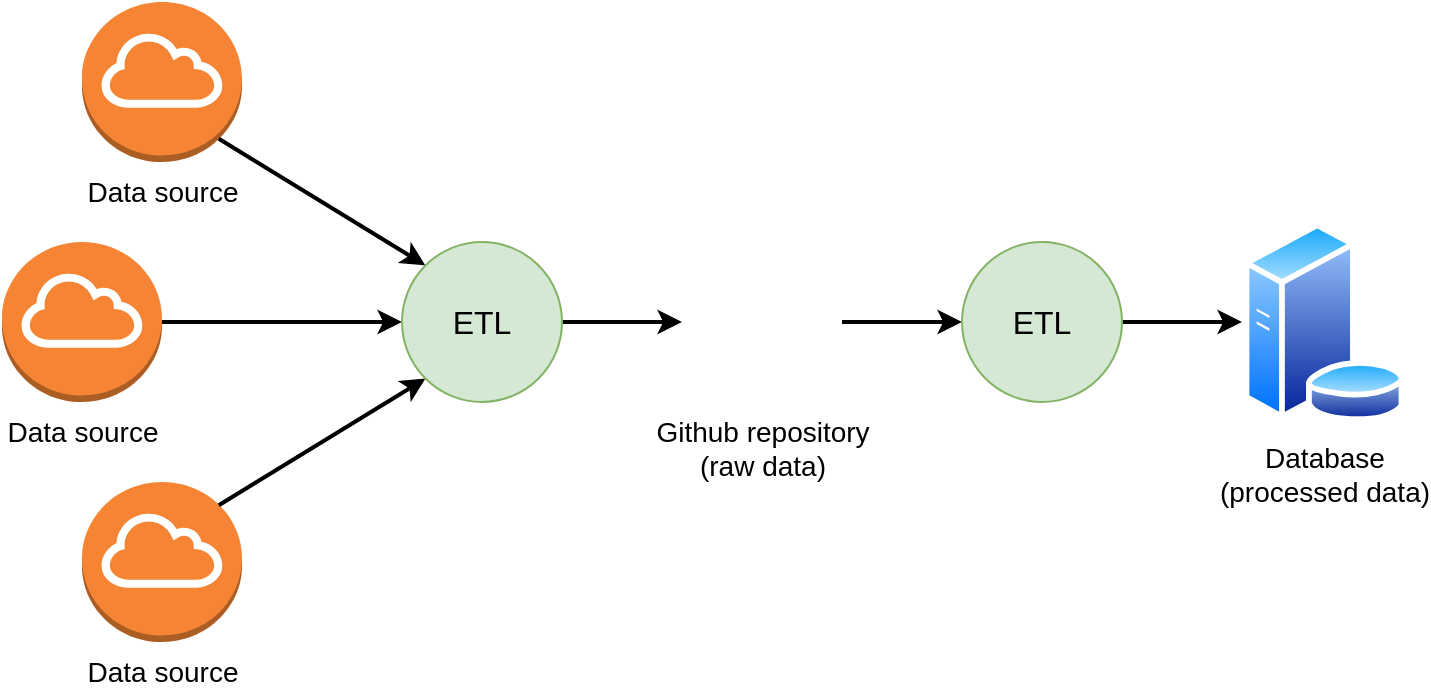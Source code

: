 <mxfile version="15.8.6" type="github">
  <diagram id="kH-cvfQmTH0HUtTJLrTg" name="Page-1">
    <mxGraphModel dx="981" dy="525" grid="1" gridSize="10" guides="1" tooltips="1" connect="1" arrows="1" fold="1" page="1" pageScale="1" pageWidth="850" pageHeight="1100" math="0" shadow="0">
      <root>
        <mxCell id="0" />
        <mxCell id="1" parent="0" />
        <mxCell id="OctqS4cfUEDA6nY8nr42-27" style="edgeStyle=orthogonalEdgeStyle;rounded=0;orthogonalLoop=1;jettySize=auto;html=1;exitX=1;exitY=0.5;exitDx=0;exitDy=0;entryX=0;entryY=0.5;entryDx=0;entryDy=0;fontSize=14;strokeWidth=2;" edge="1" parent="1" source="OctqS4cfUEDA6nY8nr42-2" target="OctqS4cfUEDA6nY8nr42-25">
          <mxGeometry relative="1" as="geometry" />
        </mxCell>
        <mxCell id="OctqS4cfUEDA6nY8nr42-2" value="Github repository&lt;br&gt;(raw data)" style="shape=image;html=1;verticalAlign=top;verticalLabelPosition=bottom;labelBackgroundColor=#ffffff;imageAspect=0;aspect=fixed;image=https://cdn4.iconfinder.com/data/icons/socialcones/508/Github-128.png;fontSize=14;" vertex="1" parent="1">
          <mxGeometry x="380" y="320" width="80" height="80" as="geometry" />
        </mxCell>
        <mxCell id="OctqS4cfUEDA6nY8nr42-8" value="Data source" style="outlineConnect=0;dashed=0;verticalLabelPosition=bottom;verticalAlign=top;align=center;html=1;shape=mxgraph.aws3.internet_gateway;fillColor=#F58534;gradientColor=none;fontSize=14;" vertex="1" parent="1">
          <mxGeometry x="80" y="200" width="80" height="80" as="geometry" />
        </mxCell>
        <mxCell id="OctqS4cfUEDA6nY8nr42-9" value="Data source" style="outlineConnect=0;dashed=0;verticalLabelPosition=bottom;verticalAlign=top;align=center;html=1;shape=mxgraph.aws3.internet_gateway;fillColor=#F58534;gradientColor=none;fontSize=14;" vertex="1" parent="1">
          <mxGeometry x="80" y="440" width="80" height="80" as="geometry" />
        </mxCell>
        <mxCell id="OctqS4cfUEDA6nY8nr42-14" value="Database&lt;br style=&quot;font-size: 14px;&quot;&gt;(processed data)" style="aspect=fixed;perimeter=ellipsePerimeter;html=1;align=center;shadow=0;dashed=0;spacingTop=3;image;image=img/lib/active_directory/database_server.svg;fontSize=14;" vertex="1" parent="1">
          <mxGeometry x="660" y="310" width="82" height="100" as="geometry" />
        </mxCell>
        <mxCell id="OctqS4cfUEDA6nY8nr42-17" style="edgeStyle=orthogonalEdgeStyle;rounded=0;orthogonalLoop=1;jettySize=auto;html=1;exitX=1;exitY=0.5;exitDx=0;exitDy=0;exitPerimeter=0;strokeWidth=2;entryX=0;entryY=0.5;entryDx=0;entryDy=0;" edge="1" parent="1" source="OctqS4cfUEDA6nY8nr42-15" target="OctqS4cfUEDA6nY8nr42-24">
          <mxGeometry relative="1" as="geometry">
            <mxPoint x="230" y="360" as="targetPoint" />
          </mxGeometry>
        </mxCell>
        <mxCell id="OctqS4cfUEDA6nY8nr42-15" value="Data source" style="outlineConnect=0;dashed=0;verticalLabelPosition=bottom;verticalAlign=top;align=center;html=1;shape=mxgraph.aws3.internet_gateway;fillColor=#F58534;gradientColor=none;fontSize=14;" vertex="1" parent="1">
          <mxGeometry x="40" y="320" width="80" height="80" as="geometry" />
        </mxCell>
        <mxCell id="OctqS4cfUEDA6nY8nr42-16" value="" style="endArrow=classic;html=1;rounded=0;entryX=0;entryY=0;entryDx=0;entryDy=0;exitX=0.855;exitY=0.855;exitDx=0;exitDy=0;exitPerimeter=0;strokeWidth=2;" edge="1" parent="1" source="OctqS4cfUEDA6nY8nr42-8" target="OctqS4cfUEDA6nY8nr42-24">
          <mxGeometry width="50" height="50" relative="1" as="geometry">
            <mxPoint x="160" y="240" as="sourcePoint" />
            <mxPoint x="235.655" y="330.315" as="targetPoint" />
          </mxGeometry>
        </mxCell>
        <mxCell id="OctqS4cfUEDA6nY8nr42-19" value="" style="endArrow=classic;html=1;rounded=0;exitX=0.855;exitY=0.145;exitDx=0;exitDy=0;exitPerimeter=0;strokeWidth=2;entryX=0;entryY=1;entryDx=0;entryDy=0;" edge="1" parent="1" source="OctqS4cfUEDA6nY8nr42-9" target="OctqS4cfUEDA6nY8nr42-24">
          <mxGeometry width="50" height="50" relative="1" as="geometry">
            <mxPoint x="190.0" y="390" as="sourcePoint" />
            <mxPoint x="238.855" y="388.086" as="targetPoint" />
          </mxGeometry>
        </mxCell>
        <mxCell id="OctqS4cfUEDA6nY8nr42-26" style="edgeStyle=orthogonalEdgeStyle;rounded=0;orthogonalLoop=1;jettySize=auto;html=1;exitX=1;exitY=0.5;exitDx=0;exitDy=0;entryX=0;entryY=0.5;entryDx=0;entryDy=0;fontSize=14;strokeWidth=2;" edge="1" parent="1" source="OctqS4cfUEDA6nY8nr42-24" target="OctqS4cfUEDA6nY8nr42-2">
          <mxGeometry relative="1" as="geometry" />
        </mxCell>
        <mxCell id="OctqS4cfUEDA6nY8nr42-24" value="ETL" style="ellipse;whiteSpace=wrap;html=1;aspect=fixed;labelBorderColor=none;fillColor=#d5e8d4;strokeColor=#82b366;fontSize=16;" vertex="1" parent="1">
          <mxGeometry x="240" y="320" width="80" height="80" as="geometry" />
        </mxCell>
        <mxCell id="OctqS4cfUEDA6nY8nr42-28" style="edgeStyle=orthogonalEdgeStyle;rounded=0;orthogonalLoop=1;jettySize=auto;html=1;exitX=1;exitY=0.5;exitDx=0;exitDy=0;entryX=0;entryY=0.5;entryDx=0;entryDy=0;fontSize=14;strokeWidth=2;" edge="1" parent="1" source="OctqS4cfUEDA6nY8nr42-25" target="OctqS4cfUEDA6nY8nr42-14">
          <mxGeometry relative="1" as="geometry" />
        </mxCell>
        <mxCell id="OctqS4cfUEDA6nY8nr42-25" value="ETL" style="ellipse;whiteSpace=wrap;html=1;aspect=fixed;labelBorderColor=none;fillColor=#d5e8d4;strokeColor=#82b366;fontSize=16;" vertex="1" parent="1">
          <mxGeometry x="520" y="320" width="80" height="80" as="geometry" />
        </mxCell>
      </root>
    </mxGraphModel>
  </diagram>
</mxfile>
